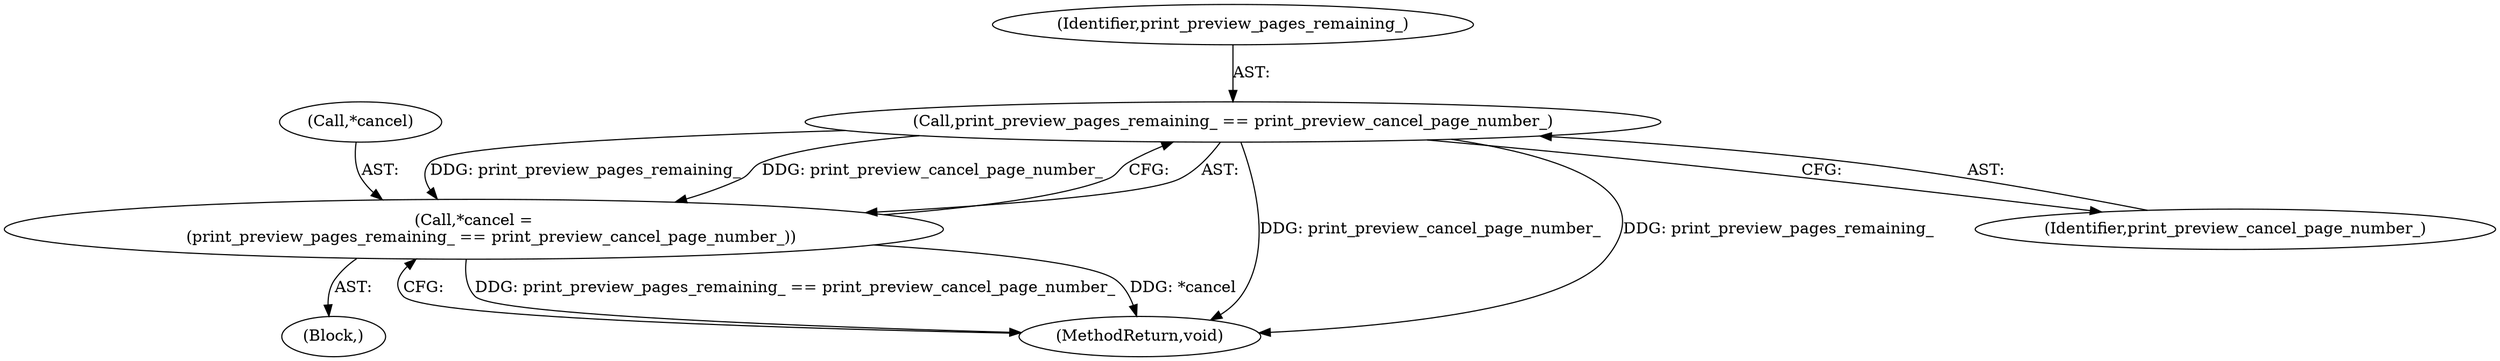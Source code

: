 digraph "0_Chrome_116d0963cadfbf55ef2ec3d13781987c4d80517a_27@API" {
"1000108" [label="(Call,print_preview_pages_remaining_ == print_preview_cancel_page_number_)"];
"1000105" [label="(Call,*cancel =\n       (print_preview_pages_remaining_ == print_preview_cancel_page_number_))"];
"1000111" [label="(MethodReturn,void)"];
"1000104" [label="(Block,)"];
"1000108" [label="(Call,print_preview_pages_remaining_ == print_preview_cancel_page_number_)"];
"1000109" [label="(Identifier,print_preview_pages_remaining_)"];
"1000105" [label="(Call,*cancel =\n       (print_preview_pages_remaining_ == print_preview_cancel_page_number_))"];
"1000110" [label="(Identifier,print_preview_cancel_page_number_)"];
"1000106" [label="(Call,*cancel)"];
"1000108" -> "1000105"  [label="AST: "];
"1000108" -> "1000110"  [label="CFG: "];
"1000109" -> "1000108"  [label="AST: "];
"1000110" -> "1000108"  [label="AST: "];
"1000105" -> "1000108"  [label="CFG: "];
"1000108" -> "1000111"  [label="DDG: print_preview_cancel_page_number_"];
"1000108" -> "1000111"  [label="DDG: print_preview_pages_remaining_"];
"1000108" -> "1000105"  [label="DDG: print_preview_pages_remaining_"];
"1000108" -> "1000105"  [label="DDG: print_preview_cancel_page_number_"];
"1000105" -> "1000104"  [label="AST: "];
"1000106" -> "1000105"  [label="AST: "];
"1000111" -> "1000105"  [label="CFG: "];
"1000105" -> "1000111"  [label="DDG: print_preview_pages_remaining_ == print_preview_cancel_page_number_"];
"1000105" -> "1000111"  [label="DDG: *cancel"];
}
